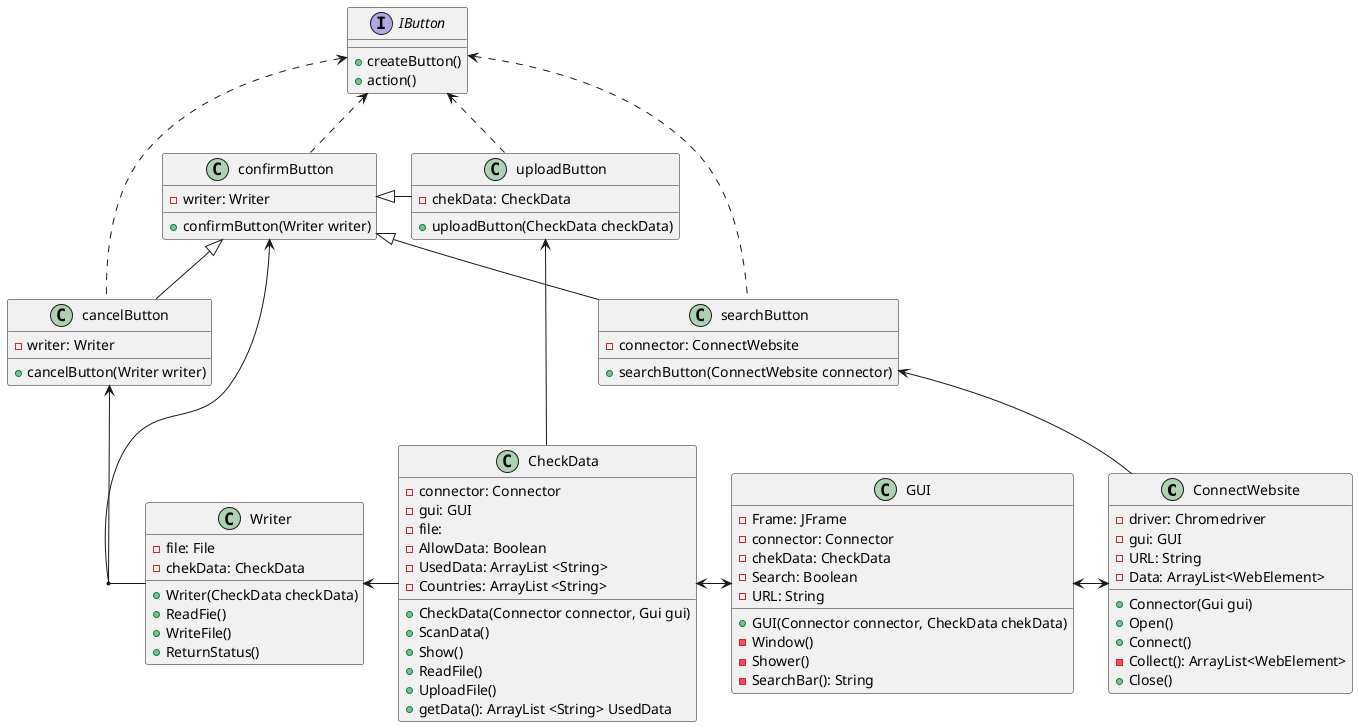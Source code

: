 @startuml
'https://plantuml.com/sequence-diagram

class ConnectWebsite{
    - driver: Chromedriver
    - gui: GUI
    - URL: String
    - Data: ArrayList<WebElement>

    + Connector(Gui gui)
    + Open()
    + Connect()
    - Collect(): ArrayList<WebElement>
    + Close()
}

class Writer{
    - file: File
    - chekData: CheckData

    + Writer(CheckData checkData)
    + ReadFie()
    + WriteFile()
    + ReturnStatus()
}

class CheckData{
    - connector: Connector
    - gui: GUI
    - file:
    - AllowData: Boolean
    - UsedData: ArrayList <String>
    - Countries: ArrayList <String>

    + CheckData(Connector connector, Gui gui)
    + ScanData()
    + Show()
    + ReadFile()
    + UploadFile()
    + getData(): ArrayList <String> UsedData
 }

class GUI{
    - Frame: JFrame
    - connector: Connector
    - chekData: CheckData
    - Search: Boolean
    - URL: String

    + GUI(Connector connector, CheckData chekData)
    - Window()
    - Shower()
    - SearchBar(): String
}

interface IButton{
    + createButton()
    + action()
}

class uploadButton{
    - chekData: CheckData

    + uploadButton(CheckData checkData)
}

class confirmButton{
    - writer: Writer

    + confirmButton(Writer writer)
}

class cancelButton{
    - writer: Writer

    + cancelButton(Writer writer)
}

class searchButton{
    - connector: ConnectWebsite

    + searchButton(ConnectWebsite connector)
}

IButton <.. uploadButton
IButton <.. confirmButton
IButton <.. cancelButton
IButton <.. searchButton

GUI <-> ConnectWebsite

CheckData <-> GUI

Writer <- CheckData

uploadButton <- CheckData
confirmButton <- Writer
cancelButton <- (confirmButton, Writer)
searchButton <- ConnectWebsite

confirmButton <|- uploadButton
confirmButton <|-- cancelButton
confirmButton <|-- searchButton

@enduml